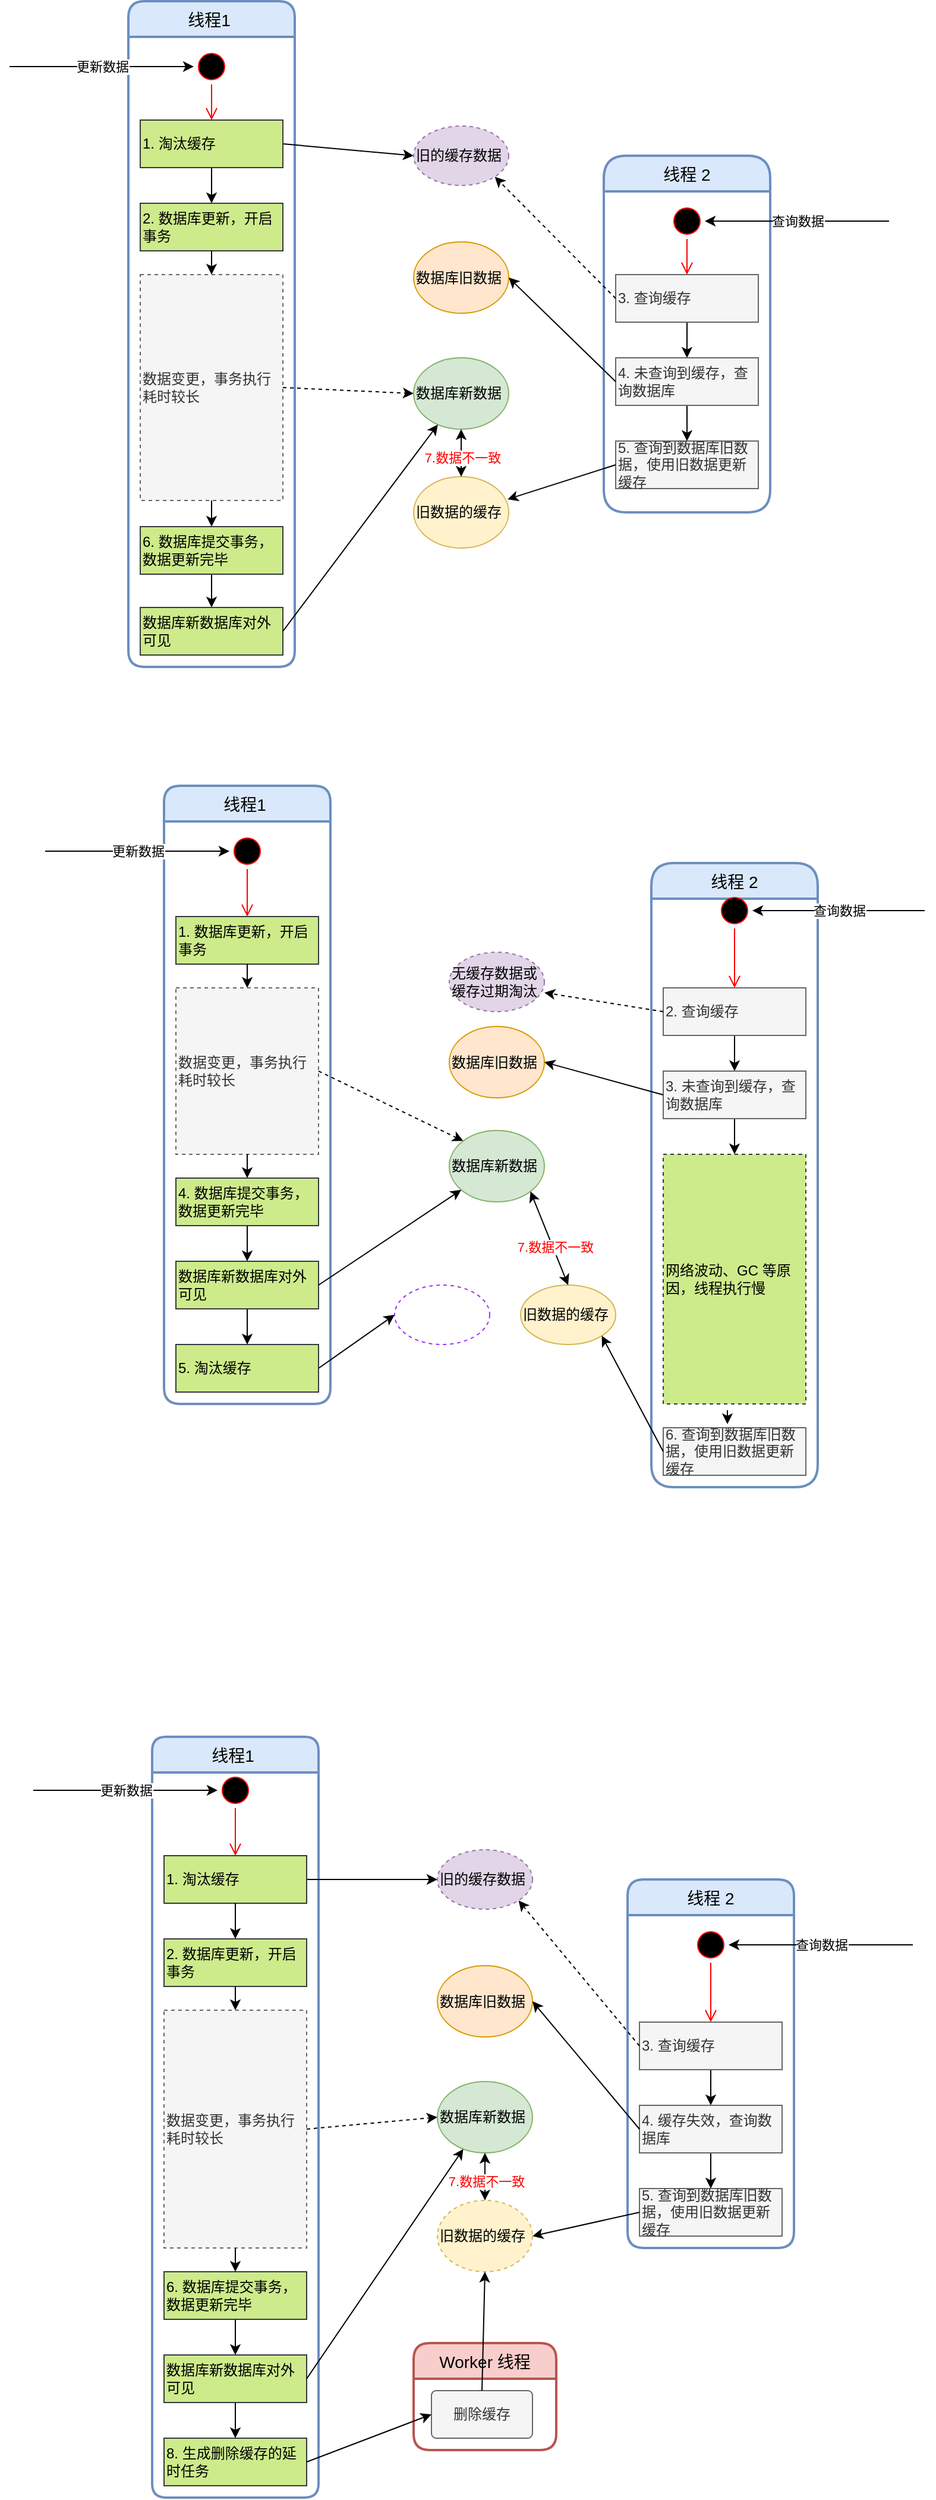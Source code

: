 <mxfile version="15.3.7" type="device"><diagram id="8xos4tDECJgLcVF9xXp1" name="Page-1"><mxGraphModel dx="946" dy="557" grid="1" gridSize="10" guides="1" tooltips="1" connect="1" arrows="1" fold="1" page="1" pageScale="1" pageWidth="827" pageHeight="1169" math="0" shadow="0"><root><mxCell id="0"/><mxCell id="1" parent="0"/><mxCell id="gZY6bLayud0xdsJqxZPq-10" value="线程1 " style="swimlane;childLayout=stackLayout;horizontal=1;startSize=30;horizontalStack=0;rounded=1;fontSize=14;fontStyle=0;strokeWidth=2;resizeParent=0;resizeLast=1;shadow=0;dashed=0;align=center;fillColor=#dae8fc;strokeColor=#6c8ebf;" vertex="1" parent="1"><mxGeometry x="110" y="30" width="140" height="560" as="geometry"/></mxCell><mxCell id="gZY6bLayud0xdsJqxZPq-13" value="线程 2" style="swimlane;childLayout=stackLayout;horizontal=1;startSize=30;horizontalStack=0;rounded=1;fontSize=14;fontStyle=0;strokeWidth=2;resizeParent=0;resizeLast=1;shadow=0;dashed=0;align=center;fillColor=#dae8fc;strokeColor=#6c8ebf;arcSize=21;" vertex="1" parent="1"><mxGeometry x="510" y="160" width="140" height="300" as="geometry"/></mxCell><mxCell id="gZY6bLayud0xdsJqxZPq-16" value="" style="endArrow=classic;html=1;exitX=1;exitY=0.5;exitDx=0;exitDy=0;entryX=0;entryY=0.5;entryDx=0;entryDy=0;" edge="1" parent="1" source="gZY6bLayud0xdsJqxZPq-36" target="gZY6bLayud0xdsJqxZPq-38"><mxGeometry width="50" height="50" relative="1" as="geometry"><mxPoint x="260" y="490" as="sourcePoint"/><mxPoint x="395" y="220" as="targetPoint"/></mxGeometry></mxCell><mxCell id="gZY6bLayud0xdsJqxZPq-36" value="1. 淘汰缓存" style="rounded=0;whiteSpace=wrap;html=1;align=left;fillColor=#cdeb8b;strokeColor=#36393d;" vertex="1" parent="1"><mxGeometry x="120" y="130" width="120" height="40" as="geometry"/></mxCell><mxCell id="gZY6bLayud0xdsJqxZPq-37" value="2. 数据库更新，开启事务" style="rounded=0;whiteSpace=wrap;html=1;align=left;fillColor=#cdeb8b;strokeColor=#36393d;" vertex="1" parent="1"><mxGeometry x="120" y="200" width="120" height="40" as="geometry"/></mxCell><mxCell id="gZY6bLayud0xdsJqxZPq-38" value="旧的缓存数据" style="ellipse;whiteSpace=wrap;html=1;align=left;dashed=1;fillColor=#e1d5e7;strokeColor=#9673a6;" vertex="1" parent="1"><mxGeometry x="350" y="135" width="80" height="50" as="geometry"/></mxCell><mxCell id="gZY6bLayud0xdsJqxZPq-39" value="" style="endArrow=classic;html=1;exitX=0.5;exitY=1;exitDx=0;exitDy=0;entryX=0.5;entryY=0;entryDx=0;entryDy=0;" edge="1" parent="1" source="gZY6bLayud0xdsJqxZPq-36" target="gZY6bLayud0xdsJqxZPq-37"><mxGeometry width="50" height="50" relative="1" as="geometry"><mxPoint x="80" y="390" as="sourcePoint"/><mxPoint x="130" y="340" as="targetPoint"/></mxGeometry></mxCell><mxCell id="gZY6bLayud0xdsJqxZPq-46" value="" style="edgeStyle=orthogonalEdgeStyle;rounded=0;orthogonalLoop=1;jettySize=auto;html=1;" edge="1" parent="1" source="gZY6bLayud0xdsJqxZPq-40" target="gZY6bLayud0xdsJqxZPq-45"><mxGeometry relative="1" as="geometry"/></mxCell><mxCell id="gZY6bLayud0xdsJqxZPq-40" value="6. 数据库提交事务，数据更新完毕" style="rounded=0;whiteSpace=wrap;html=1;align=left;fillColor=#cdeb8b;strokeColor=#36393d;" vertex="1" parent="1"><mxGeometry x="120" y="472" width="120" height="40" as="geometry"/></mxCell><mxCell id="gZY6bLayud0xdsJqxZPq-42" value="数据变更，事务执行耗时较长" style="rounded=0;whiteSpace=wrap;html=1;align=left;dashed=1;fillColor=#f5f5f5;strokeColor=#666666;fontColor=#333333;" vertex="1" parent="1"><mxGeometry x="120" y="260" width="120" height="190" as="geometry"/></mxCell><mxCell id="gZY6bLayud0xdsJqxZPq-43" value="" style="endArrow=classic;html=1;exitX=0.5;exitY=1;exitDx=0;exitDy=0;entryX=0.5;entryY=0;entryDx=0;entryDy=0;" edge="1" parent="1" source="gZY6bLayud0xdsJqxZPq-37" target="gZY6bLayud0xdsJqxZPq-42"><mxGeometry width="50" height="50" relative="1" as="geometry"><mxPoint x="290" y="310" as="sourcePoint"/><mxPoint x="340" y="260" as="targetPoint"/></mxGeometry></mxCell><mxCell id="gZY6bLayud0xdsJqxZPq-44" value="" style="endArrow=classic;html=1;exitX=0.5;exitY=1;exitDx=0;exitDy=0;entryX=0.5;entryY=0;entryDx=0;entryDy=0;" edge="1" parent="1" source="gZY6bLayud0xdsJqxZPq-42" target="gZY6bLayud0xdsJqxZPq-40"><mxGeometry width="50" height="50" relative="1" as="geometry"><mxPoint x="180" y="462" as="sourcePoint"/><mxPoint x="180" y="422" as="targetPoint"/></mxGeometry></mxCell><mxCell id="gZY6bLayud0xdsJqxZPq-45" value="数据库新数据库对外可见" style="rounded=0;whiteSpace=wrap;html=1;align=left;fillColor=#cdeb8b;strokeColor=#36393d;" vertex="1" parent="1"><mxGeometry x="120" y="540" width="120" height="40" as="geometry"/></mxCell><mxCell id="gZY6bLayud0xdsJqxZPq-50" value="" style="edgeStyle=orthogonalEdgeStyle;rounded=0;orthogonalLoop=1;jettySize=auto;html=1;" edge="1" parent="1" source="gZY6bLayud0xdsJqxZPq-47" target="gZY6bLayud0xdsJqxZPq-49"><mxGeometry relative="1" as="geometry"/></mxCell><mxCell id="gZY6bLayud0xdsJqxZPq-47" value="3. 查询缓存" style="rounded=0;whiteSpace=wrap;html=1;align=left;fillColor=#f5f5f5;strokeColor=#666666;fontColor=#333333;" vertex="1" parent="1"><mxGeometry x="520" y="260" width="120" height="40" as="geometry"/></mxCell><mxCell id="gZY6bLayud0xdsJqxZPq-48" value="" style="endArrow=classic;html=1;entryX=1;entryY=1;entryDx=0;entryDy=0;exitX=0;exitY=0.5;exitDx=0;exitDy=0;dashed=1;" edge="1" parent="1" source="gZY6bLayud0xdsJqxZPq-47" target="gZY6bLayud0xdsJqxZPq-38"><mxGeometry width="50" height="50" relative="1" as="geometry"><mxPoint x="390" y="340" as="sourcePoint"/><mxPoint x="440" y="290" as="targetPoint"/></mxGeometry></mxCell><mxCell id="gZY6bLayud0xdsJqxZPq-59" value="" style="edgeStyle=orthogonalEdgeStyle;rounded=0;orthogonalLoop=1;jettySize=auto;html=1;" edge="1" parent="1" source="gZY6bLayud0xdsJqxZPq-49" target="gZY6bLayud0xdsJqxZPq-58"><mxGeometry relative="1" as="geometry"/></mxCell><mxCell id="gZY6bLayud0xdsJqxZPq-49" value="4. 未查询到缓存，查询数据库" style="rounded=0;whiteSpace=wrap;html=1;align=left;fillColor=#f5f5f5;strokeColor=#666666;fontColor=#333333;" vertex="1" parent="1"><mxGeometry x="520" y="330" width="120" height="40" as="geometry"/></mxCell><mxCell id="gZY6bLayud0xdsJqxZPq-52" value="数据库旧数据" style="ellipse;whiteSpace=wrap;html=1;align=left;fillColor=#ffe6cc;strokeColor=#d79b00;" vertex="1" parent="1"><mxGeometry x="350" y="232.5" width="80" height="60" as="geometry"/></mxCell><mxCell id="gZY6bLayud0xdsJqxZPq-53" value="" style="endArrow=classic;html=1;entryX=1;entryY=0.5;entryDx=0;entryDy=0;exitX=0;exitY=0.5;exitDx=0;exitDy=0;" edge="1" parent="1" source="gZY6bLayud0xdsJqxZPq-49" target="gZY6bLayud0xdsJqxZPq-52"><mxGeometry width="50" height="50" relative="1" as="geometry"><mxPoint x="460" y="490" as="sourcePoint"/><mxPoint x="510" y="440" as="targetPoint"/></mxGeometry></mxCell><mxCell id="gZY6bLayud0xdsJqxZPq-55" value="数据库新数据" style="ellipse;whiteSpace=wrap;html=1;align=left;fillColor=#d5e8d4;strokeColor=#82b366;" vertex="1" parent="1"><mxGeometry x="350" y="330" width="80" height="60" as="geometry"/></mxCell><mxCell id="gZY6bLayud0xdsJqxZPq-56" value="" style="endArrow=classic;html=1;exitX=1;exitY=0.5;exitDx=0;exitDy=0;entryX=0;entryY=0.5;entryDx=0;entryDy=0;dashed=1;" edge="1" parent="1" source="gZY6bLayud0xdsJqxZPq-42" target="gZY6bLayud0xdsJqxZPq-55"><mxGeometry width="50" height="50" relative="1" as="geometry"><mxPoint x="310" y="530" as="sourcePoint"/><mxPoint x="360" y="480" as="targetPoint"/></mxGeometry></mxCell><mxCell id="gZY6bLayud0xdsJqxZPq-57" value="" style="endArrow=classic;html=1;exitX=1;exitY=0.5;exitDx=0;exitDy=0;" edge="1" parent="1" source="gZY6bLayud0xdsJqxZPq-45" target="gZY6bLayud0xdsJqxZPq-55"><mxGeometry width="50" height="50" relative="1" as="geometry"><mxPoint x="310" y="580" as="sourcePoint"/><mxPoint x="360" y="530" as="targetPoint"/></mxGeometry></mxCell><mxCell id="gZY6bLayud0xdsJqxZPq-58" value="5. 查询到数据库旧数据，使用旧数据更新缓存" style="rounded=0;whiteSpace=wrap;html=1;align=left;fillColor=#f5f5f5;strokeColor=#666666;fontColor=#333333;" vertex="1" parent="1"><mxGeometry x="520" y="400" width="120" height="40" as="geometry"/></mxCell><mxCell id="gZY6bLayud0xdsJqxZPq-61" value="旧数据的缓存" style="ellipse;whiteSpace=wrap;html=1;align=left;fillColor=#fff2cc;strokeColor=#d6b656;" vertex="1" parent="1"><mxGeometry x="350" y="430" width="80" height="60" as="geometry"/></mxCell><mxCell id="gZY6bLayud0xdsJqxZPq-64" value="" style="endArrow=classic;html=1;entryX=0.988;entryY=0.317;entryDx=0;entryDy=0;exitX=0;exitY=0.5;exitDx=0;exitDy=0;entryPerimeter=0;" edge="1" parent="1" source="gZY6bLayud0xdsJqxZPq-58" target="gZY6bLayud0xdsJqxZPq-61"><mxGeometry width="50" height="50" relative="1" as="geometry"><mxPoint x="420" y="600" as="sourcePoint"/><mxPoint x="470" y="550" as="targetPoint"/></mxGeometry></mxCell><mxCell id="gZY6bLayud0xdsJqxZPq-65" value="" style="ellipse;html=1;shape=startState;fillColor=#000000;strokeColor=#ff0000;align=left;" vertex="1" parent="1"><mxGeometry x="565" y="200" width="30" height="30" as="geometry"/></mxCell><mxCell id="gZY6bLayud0xdsJqxZPq-66" value="" style="edgeStyle=orthogonalEdgeStyle;html=1;verticalAlign=bottom;endArrow=open;endSize=8;strokeColor=#ff0000;entryX=0.5;entryY=0;entryDx=0;entryDy=0;" edge="1" source="gZY6bLayud0xdsJqxZPq-65" parent="1" target="gZY6bLayud0xdsJqxZPq-47"><mxGeometry relative="1" as="geometry"><mxPoint x="585" y="210" as="targetPoint"/></mxGeometry></mxCell><mxCell id="gZY6bLayud0xdsJqxZPq-68" value="" style="ellipse;html=1;shape=startState;fillColor=#000000;strokeColor=#ff0000;align=left;" vertex="1" parent="1"><mxGeometry x="165" y="70" width="30" height="30" as="geometry"/></mxCell><mxCell id="gZY6bLayud0xdsJqxZPq-69" value="" style="edgeStyle=orthogonalEdgeStyle;html=1;verticalAlign=bottom;endArrow=open;endSize=8;strokeColor=#ff0000;entryX=0.5;entryY=0;entryDx=0;entryDy=0;" edge="1" source="gZY6bLayud0xdsJqxZPq-68" parent="1" target="gZY6bLayud0xdsJqxZPq-36"><mxGeometry relative="1" as="geometry"><mxPoint x="180" y="140" as="targetPoint"/></mxGeometry></mxCell><mxCell id="gZY6bLayud0xdsJqxZPq-70" value="更新数据" style="endArrow=classic;html=1;entryX=0;entryY=0.5;entryDx=0;entryDy=0;" edge="1" parent="1" target="gZY6bLayud0xdsJqxZPq-68"><mxGeometry width="50" height="50" relative="1" as="geometry"><mxPoint x="10" y="85" as="sourcePoint"/><mxPoint x="70" y="60" as="targetPoint"/></mxGeometry></mxCell><mxCell id="gZY6bLayud0xdsJqxZPq-71" value="查询数据" style="endArrow=classic;html=1;entryX=1;entryY=0.5;entryDx=0;entryDy=0;" edge="1" parent="1" target="gZY6bLayud0xdsJqxZPq-65"><mxGeometry width="50" height="50" relative="1" as="geometry"><mxPoint x="750" y="215" as="sourcePoint"/><mxPoint x="670" y="130" as="targetPoint"/></mxGeometry></mxCell><mxCell id="gZY6bLayud0xdsJqxZPq-72" value="" style="endArrow=classic;startArrow=classic;html=1;entryX=0.5;entryY=0;entryDx=0;entryDy=0;exitX=0.5;exitY=1;exitDx=0;exitDy=0;" edge="1" parent="1" source="gZY6bLayud0xdsJqxZPq-55" target="gZY6bLayud0xdsJqxZPq-61"><mxGeometry width="50" height="50" relative="1" as="geometry"><mxPoint x="390" y="420" as="sourcePoint"/><mxPoint x="450" y="500" as="targetPoint"/></mxGeometry></mxCell><mxCell id="gZY6bLayud0xdsJqxZPq-73" value="7.数据不一致" style="edgeLabel;html=1;align=center;verticalAlign=middle;resizable=0;points=[];fontColor=#FF0000;" vertex="1" connectable="0" parent="gZY6bLayud0xdsJqxZPq-72"><mxGeometry x="0.2" y="1" relative="1" as="geometry"><mxPoint as="offset"/></mxGeometry></mxCell><mxCell id="gZY6bLayud0xdsJqxZPq-108" value="线程1 " style="swimlane;childLayout=stackLayout;horizontal=1;startSize=30;horizontalStack=0;rounded=1;fontSize=14;fontStyle=0;strokeWidth=2;resizeParent=0;resizeLast=1;shadow=0;dashed=0;align=center;fillColor=#dae8fc;strokeColor=#6c8ebf;arcSize=13;" vertex="1" parent="1"><mxGeometry x="130" y="1490" width="140" height="640" as="geometry"/></mxCell><mxCell id="gZY6bLayud0xdsJqxZPq-109" value="线程 2" style="swimlane;childLayout=stackLayout;horizontal=1;startSize=30;horizontalStack=0;rounded=1;fontSize=14;fontStyle=0;strokeWidth=2;resizeParent=0;resizeLast=1;shadow=0;dashed=0;align=center;fillColor=#dae8fc;strokeColor=#6c8ebf;" vertex="1" parent="1"><mxGeometry x="530" y="1610" width="140" height="310" as="geometry"/></mxCell><mxCell id="gZY6bLayud0xdsJqxZPq-110" value="" style="endArrow=classic;html=1;exitX=1;exitY=0.5;exitDx=0;exitDy=0;entryX=0;entryY=0.5;entryDx=0;entryDy=0;" edge="1" parent="1" source="gZY6bLayud0xdsJqxZPq-111" target="gZY6bLayud0xdsJqxZPq-113"><mxGeometry width="50" height="50" relative="1" as="geometry"><mxPoint x="280" y="1940" as="sourcePoint"/><mxPoint x="415" y="1670" as="targetPoint"/></mxGeometry></mxCell><mxCell id="gZY6bLayud0xdsJqxZPq-111" value="1. 淘汰缓存" style="rounded=0;whiteSpace=wrap;html=1;align=left;fillColor=#cdeb8b;strokeColor=#36393d;" vertex="1" parent="1"><mxGeometry x="140" y="1590" width="120" height="40" as="geometry"/></mxCell><mxCell id="gZY6bLayud0xdsJqxZPq-112" value="2. 数据库更新，开启事务" style="rounded=0;whiteSpace=wrap;html=1;align=left;fillColor=#cdeb8b;strokeColor=#36393d;" vertex="1" parent="1"><mxGeometry x="140" y="1660" width="120" height="40" as="geometry"/></mxCell><mxCell id="gZY6bLayud0xdsJqxZPq-113" value="旧的缓存数据" style="ellipse;whiteSpace=wrap;html=1;align=left;dashed=1;fillColor=#e1d5e7;strokeColor=#9673a6;" vertex="1" parent="1"><mxGeometry x="370" y="1585" width="80" height="50" as="geometry"/></mxCell><mxCell id="gZY6bLayud0xdsJqxZPq-114" value="" style="endArrow=classic;html=1;exitX=0.5;exitY=1;exitDx=0;exitDy=0;entryX=0.5;entryY=0;entryDx=0;entryDy=0;" edge="1" parent="1" source="gZY6bLayud0xdsJqxZPq-111" target="gZY6bLayud0xdsJqxZPq-112"><mxGeometry width="50" height="50" relative="1" as="geometry"><mxPoint x="100" y="1840" as="sourcePoint"/><mxPoint x="150" y="1790" as="targetPoint"/></mxGeometry></mxCell><mxCell id="gZY6bLayud0xdsJqxZPq-115" value="" style="edgeStyle=orthogonalEdgeStyle;rounded=0;orthogonalLoop=1;jettySize=auto;html=1;" edge="1" parent="1" source="gZY6bLayud0xdsJqxZPq-116" target="gZY6bLayud0xdsJqxZPq-120"><mxGeometry relative="1" as="geometry"/></mxCell><mxCell id="gZY6bLayud0xdsJqxZPq-116" value="6. 数据库提交事务，数据更新完毕" style="rounded=0;whiteSpace=wrap;html=1;align=left;fillColor=#cdeb8b;strokeColor=#36393d;" vertex="1" parent="1"><mxGeometry x="140" y="1940" width="120" height="40" as="geometry"/></mxCell><mxCell id="gZY6bLayud0xdsJqxZPq-117" value="&lt;span style=&quot;color: rgb(51 , 51 , 51)&quot;&gt;数据变更，事务执行耗时较长&lt;/span&gt;" style="rounded=0;whiteSpace=wrap;html=1;align=left;dashed=1;fillColor=#f5f5f5;strokeColor=#666666;fontColor=#333333;" vertex="1" parent="1"><mxGeometry x="140" y="1720" width="120" height="200" as="geometry"/></mxCell><mxCell id="gZY6bLayud0xdsJqxZPq-118" value="" style="endArrow=classic;html=1;exitX=0.5;exitY=1;exitDx=0;exitDy=0;entryX=0.5;entryY=0;entryDx=0;entryDy=0;" edge="1" parent="1" source="gZY6bLayud0xdsJqxZPq-112" target="gZY6bLayud0xdsJqxZPq-117"><mxGeometry width="50" height="50" relative="1" as="geometry"><mxPoint x="310" y="1760" as="sourcePoint"/><mxPoint x="360" y="1710" as="targetPoint"/></mxGeometry></mxCell><mxCell id="gZY6bLayud0xdsJqxZPq-119" value="" style="endArrow=classic;html=1;exitX=0.5;exitY=1;exitDx=0;exitDy=0;entryX=0.5;entryY=0;entryDx=0;entryDy=0;" edge="1" parent="1" source="gZY6bLayud0xdsJqxZPq-117" target="gZY6bLayud0xdsJqxZPq-116"><mxGeometry width="50" height="50" relative="1" as="geometry"><mxPoint x="200" y="1910" as="sourcePoint"/><mxPoint x="200" y="1880" as="targetPoint"/></mxGeometry></mxCell><mxCell id="gZY6bLayud0xdsJqxZPq-143" value="" style="edgeStyle=orthogonalEdgeStyle;rounded=0;orthogonalLoop=1;jettySize=auto;html=1;fontColor=#FF0000;" edge="1" parent="1" source="gZY6bLayud0xdsJqxZPq-120" target="gZY6bLayud0xdsJqxZPq-142"><mxGeometry relative="1" as="geometry"/></mxCell><mxCell id="gZY6bLayud0xdsJqxZPq-120" value="数据库新数据库对外可见" style="rounded=0;whiteSpace=wrap;html=1;align=left;fillColor=#cdeb8b;strokeColor=#36393d;" vertex="1" parent="1"><mxGeometry x="140" y="2010" width="120" height="40" as="geometry"/></mxCell><mxCell id="gZY6bLayud0xdsJqxZPq-121" value="" style="edgeStyle=orthogonalEdgeStyle;rounded=0;orthogonalLoop=1;jettySize=auto;html=1;" edge="1" parent="1" source="gZY6bLayud0xdsJqxZPq-122" target="gZY6bLayud0xdsJqxZPq-125"><mxGeometry relative="1" as="geometry"/></mxCell><mxCell id="gZY6bLayud0xdsJqxZPq-122" value="3. 查询缓存" style="rounded=0;whiteSpace=wrap;html=1;align=left;fillColor=#f5f5f5;strokeColor=#666666;fontColor=#333333;" vertex="1" parent="1"><mxGeometry x="540" y="1730" width="120" height="40" as="geometry"/></mxCell><mxCell id="gZY6bLayud0xdsJqxZPq-123" value="" style="endArrow=classic;html=1;entryX=1;entryY=1;entryDx=0;entryDy=0;exitX=0;exitY=0.5;exitDx=0;exitDy=0;dashed=1;" edge="1" parent="1" source="gZY6bLayud0xdsJqxZPq-122" target="gZY6bLayud0xdsJqxZPq-113"><mxGeometry width="50" height="50" relative="1" as="geometry"><mxPoint x="410" y="1790" as="sourcePoint"/><mxPoint x="460" y="1740" as="targetPoint"/></mxGeometry></mxCell><mxCell id="gZY6bLayud0xdsJqxZPq-124" value="" style="edgeStyle=orthogonalEdgeStyle;rounded=0;orthogonalLoop=1;jettySize=auto;html=1;" edge="1" parent="1" source="gZY6bLayud0xdsJqxZPq-125" target="gZY6bLayud0xdsJqxZPq-131"><mxGeometry relative="1" as="geometry"/></mxCell><mxCell id="gZY6bLayud0xdsJqxZPq-125" value="4. 缓存失效，查询数据库" style="rounded=0;whiteSpace=wrap;html=1;align=left;fillColor=#f5f5f5;strokeColor=#666666;fontColor=#333333;" vertex="1" parent="1"><mxGeometry x="540" y="1800" width="120" height="40" as="geometry"/></mxCell><mxCell id="gZY6bLayud0xdsJqxZPq-126" value="数据库旧数据" style="ellipse;whiteSpace=wrap;html=1;align=left;fillColor=#ffe6cc;strokeColor=#d79b00;" vertex="1" parent="1"><mxGeometry x="370" y="1682.5" width="80" height="60" as="geometry"/></mxCell><mxCell id="gZY6bLayud0xdsJqxZPq-127" value="" style="endArrow=classic;html=1;entryX=1;entryY=0.5;entryDx=0;entryDy=0;exitX=0;exitY=0.5;exitDx=0;exitDy=0;" edge="1" parent="1" source="gZY6bLayud0xdsJqxZPq-125" target="gZY6bLayud0xdsJqxZPq-126"><mxGeometry width="50" height="50" relative="1" as="geometry"><mxPoint x="480" y="1940" as="sourcePoint"/><mxPoint x="530" y="1890" as="targetPoint"/></mxGeometry></mxCell><mxCell id="gZY6bLayud0xdsJqxZPq-128" value="数据库新数据" style="ellipse;whiteSpace=wrap;html=1;align=left;fillColor=#d5e8d4;strokeColor=#82b366;" vertex="1" parent="1"><mxGeometry x="370" y="1780" width="80" height="60" as="geometry"/></mxCell><mxCell id="gZY6bLayud0xdsJqxZPq-129" value="" style="endArrow=classic;html=1;exitX=1;exitY=0.5;exitDx=0;exitDy=0;entryX=0;entryY=0.5;entryDx=0;entryDy=0;dashed=1;" edge="1" parent="1" source="gZY6bLayud0xdsJqxZPq-117" target="gZY6bLayud0xdsJqxZPq-128"><mxGeometry width="50" height="50" relative="1" as="geometry"><mxPoint x="330" y="1980" as="sourcePoint"/><mxPoint x="380" y="1930" as="targetPoint"/></mxGeometry></mxCell><mxCell id="gZY6bLayud0xdsJqxZPq-130" value="" style="endArrow=classic;html=1;exitX=1;exitY=0.5;exitDx=0;exitDy=0;" edge="1" parent="1" source="gZY6bLayud0xdsJqxZPq-120" target="gZY6bLayud0xdsJqxZPq-128"><mxGeometry width="50" height="50" relative="1" as="geometry"><mxPoint x="330" y="2030" as="sourcePoint"/><mxPoint x="380" y="1980" as="targetPoint"/></mxGeometry></mxCell><mxCell id="gZY6bLayud0xdsJqxZPq-131" value="5. 查询到数据库旧数据，使用旧数据更新缓存" style="rounded=0;whiteSpace=wrap;html=1;align=left;fillColor=#f5f5f5;strokeColor=#666666;fontColor=#333333;" vertex="1" parent="1"><mxGeometry x="540" y="1870" width="120" height="40" as="geometry"/></mxCell><mxCell id="gZY6bLayud0xdsJqxZPq-132" value="旧数据的缓存" style="ellipse;whiteSpace=wrap;html=1;align=left;fillColor=#fff2cc;strokeColor=#d6b656;dashed=1;" vertex="1" parent="1"><mxGeometry x="370" y="1880" width="80" height="60" as="geometry"/></mxCell><mxCell id="gZY6bLayud0xdsJqxZPq-133" value="" style="endArrow=classic;html=1;entryX=1;entryY=0.5;entryDx=0;entryDy=0;exitX=0;exitY=0.5;exitDx=0;exitDy=0;" edge="1" parent="1" source="gZY6bLayud0xdsJqxZPq-131" target="gZY6bLayud0xdsJqxZPq-132"><mxGeometry width="50" height="50" relative="1" as="geometry"><mxPoint x="440" y="2050" as="sourcePoint"/><mxPoint x="490" y="2000" as="targetPoint"/></mxGeometry></mxCell><mxCell id="gZY6bLayud0xdsJqxZPq-134" value="" style="ellipse;html=1;shape=startState;fillColor=#000000;strokeColor=#ff0000;align=left;" vertex="1" parent="1"><mxGeometry x="585" y="1650" width="30" height="30" as="geometry"/></mxCell><mxCell id="gZY6bLayud0xdsJqxZPq-135" value="" style="edgeStyle=orthogonalEdgeStyle;html=1;verticalAlign=bottom;endArrow=open;endSize=8;strokeColor=#ff0000;entryX=0.5;entryY=0;entryDx=0;entryDy=0;" edge="1" parent="1" source="gZY6bLayud0xdsJqxZPq-134" target="gZY6bLayud0xdsJqxZPq-122"><mxGeometry relative="1" as="geometry"><mxPoint x="605" y="1660" as="targetPoint"/></mxGeometry></mxCell><mxCell id="gZY6bLayud0xdsJqxZPq-136" value="" style="ellipse;html=1;shape=startState;fillColor=#000000;strokeColor=#ff0000;align=left;" vertex="1" parent="1"><mxGeometry x="185" y="1520" width="30" height="30" as="geometry"/></mxCell><mxCell id="gZY6bLayud0xdsJqxZPq-137" value="" style="edgeStyle=orthogonalEdgeStyle;html=1;verticalAlign=bottom;endArrow=open;endSize=8;strokeColor=#ff0000;entryX=0.5;entryY=0;entryDx=0;entryDy=0;" edge="1" parent="1" source="gZY6bLayud0xdsJqxZPq-136" target="gZY6bLayud0xdsJqxZPq-111"><mxGeometry relative="1" as="geometry"><mxPoint x="200" y="1590" as="targetPoint"/></mxGeometry></mxCell><mxCell id="gZY6bLayud0xdsJqxZPq-138" value="更新数据" style="endArrow=classic;html=1;entryX=0;entryY=0.5;entryDx=0;entryDy=0;" edge="1" parent="1" target="gZY6bLayud0xdsJqxZPq-136"><mxGeometry width="50" height="50" relative="1" as="geometry"><mxPoint x="30" y="1535" as="sourcePoint"/><mxPoint x="90" y="1510" as="targetPoint"/></mxGeometry></mxCell><mxCell id="gZY6bLayud0xdsJqxZPq-139" value="查询数据" style="endArrow=classic;html=1;entryX=1;entryY=0.5;entryDx=0;entryDy=0;" edge="1" parent="1" target="gZY6bLayud0xdsJqxZPq-134"><mxGeometry width="50" height="50" relative="1" as="geometry"><mxPoint x="770" y="1665" as="sourcePoint"/><mxPoint x="690" y="1580" as="targetPoint"/></mxGeometry></mxCell><mxCell id="gZY6bLayud0xdsJqxZPq-140" value="" style="endArrow=classic;startArrow=classic;html=1;exitX=0.5;exitY=1;exitDx=0;exitDy=0;entryX=0.5;entryY=0;entryDx=0;entryDy=0;" edge="1" parent="1" target="gZY6bLayud0xdsJqxZPq-132" source="gZY6bLayud0xdsJqxZPq-128"><mxGeometry width="50" height="50" relative="1" as="geometry"><mxPoint x="410" y="1870" as="sourcePoint"/><mxPoint x="410" y="1910" as="targetPoint"/></mxGeometry></mxCell><mxCell id="gZY6bLayud0xdsJqxZPq-141" value="7.数据不一致" style="edgeLabel;html=1;align=center;verticalAlign=middle;resizable=0;points=[];fontColor=#FF0000;" vertex="1" connectable="0" parent="gZY6bLayud0xdsJqxZPq-140"><mxGeometry x="0.2" y="1" relative="1" as="geometry"><mxPoint as="offset"/></mxGeometry></mxCell><mxCell id="gZY6bLayud0xdsJqxZPq-142" value="8. 生成删除缓存的延时任务" style="rounded=0;whiteSpace=wrap;html=1;align=left;fillColor=#cdeb8b;strokeColor=#36393d;" vertex="1" parent="1"><mxGeometry x="140" y="2080" width="120" height="40" as="geometry"/></mxCell><mxCell id="gZY6bLayud0xdsJqxZPq-144" value="删除缓存" style="rounded=1;arcSize=10;whiteSpace=wrap;html=1;align=center;fillColor=#f5f5f5;strokeColor=#666666;fontColor=#333333;" vertex="1" parent="1"><mxGeometry x="365" y="2040" width="85" height="40" as="geometry"/></mxCell><mxCell id="gZY6bLayud0xdsJqxZPq-145" value="Worker 线程" style="swimlane;childLayout=stackLayout;horizontal=1;startSize=30;horizontalStack=0;rounded=1;fontSize=14;fontStyle=0;strokeWidth=2;resizeParent=0;resizeLast=1;shadow=0;dashed=0;align=center;fillColor=#f8cecc;strokeColor=#b85450;" vertex="1" parent="1"><mxGeometry x="350" y="2000" width="120" height="90" as="geometry"/></mxCell><mxCell id="gZY6bLayud0xdsJqxZPq-147" value="" style="endArrow=classic;html=1;fontColor=#000000;exitX=1;exitY=0.5;exitDx=0;exitDy=0;entryX=0;entryY=0.5;entryDx=0;entryDy=0;" edge="1" parent="1" source="gZY6bLayud0xdsJqxZPq-142" target="gZY6bLayud0xdsJqxZPq-144"><mxGeometry width="50" height="50" relative="1" as="geometry"><mxPoint x="180" y="2140" as="sourcePoint"/><mxPoint x="230" y="2090" as="targetPoint"/></mxGeometry></mxCell><mxCell id="gZY6bLayud0xdsJqxZPq-148" value="" style="endArrow=classic;html=1;fontColor=#000000;exitX=0.5;exitY=0;exitDx=0;exitDy=0;entryX=0.5;entryY=1;entryDx=0;entryDy=0;" edge="1" parent="1" source="gZY6bLayud0xdsJqxZPq-144" target="gZY6bLayud0xdsJqxZPq-132"><mxGeometry width="50" height="50" relative="1" as="geometry"><mxPoint x="500" y="2050" as="sourcePoint"/><mxPoint x="550" y="2000" as="targetPoint"/></mxGeometry></mxCell><mxCell id="gZY6bLayud0xdsJqxZPq-149" value="线程1 " style="swimlane;childLayout=stackLayout;horizontal=1;startSize=30;horizontalStack=0;rounded=1;fontSize=14;fontStyle=0;strokeWidth=2;resizeParent=0;resizeLast=1;shadow=0;dashed=0;align=center;fillColor=#dae8fc;strokeColor=#6c8ebf;" vertex="1" parent="1"><mxGeometry x="140" y="690" width="140" height="520" as="geometry"/></mxCell><mxCell id="gZY6bLayud0xdsJqxZPq-150" value="线程 2" style="swimlane;childLayout=stackLayout;horizontal=1;startSize=30;horizontalStack=0;rounded=1;fontSize=14;fontStyle=0;strokeWidth=2;resizeParent=0;resizeLast=1;shadow=0;dashed=0;align=center;fillColor=#dae8fc;strokeColor=#6c8ebf;arcSize=21;" vertex="1" parent="1"><mxGeometry x="550" y="755" width="140" height="525" as="geometry"/></mxCell><mxCell id="gZY6bLayud0xdsJqxZPq-151" value="" style="endArrow=classic;html=1;exitX=1;exitY=0.5;exitDx=0;exitDy=0;entryX=0;entryY=0.5;entryDx=0;entryDy=0;" edge="1" parent="1" source="gZY6bLayud0xdsJqxZPq-184" target="gZY6bLayud0xdsJqxZPq-154"><mxGeometry width="50" height="50" relative="1" as="geometry"><mxPoint x="300" y="1255" as="sourcePoint"/><mxPoint x="455" y="1315" as="targetPoint"/></mxGeometry></mxCell><mxCell id="gZY6bLayud0xdsJqxZPq-153" value="1. 数据库更新，开启事务" style="rounded=0;whiteSpace=wrap;html=1;align=left;fillColor=#cdeb8b;strokeColor=#36393d;" vertex="1" parent="1"><mxGeometry x="150" y="800" width="120" height="40" as="geometry"/></mxCell><mxCell id="gZY6bLayud0xdsJqxZPq-154" value="" style="ellipse;whiteSpace=wrap;html=1;align=left;dashed=1;fillColor=none;strokeColor=#9933FF;" vertex="1" parent="1"><mxGeometry x="334" y="1110" width="80" height="50" as="geometry"/></mxCell><mxCell id="gZY6bLayud0xdsJqxZPq-156" value="" style="edgeStyle=orthogonalEdgeStyle;rounded=0;orthogonalLoop=1;jettySize=auto;html=1;" edge="1" parent="1" source="gZY6bLayud0xdsJqxZPq-157" target="gZY6bLayud0xdsJqxZPq-161"><mxGeometry relative="1" as="geometry"/></mxCell><mxCell id="gZY6bLayud0xdsJqxZPq-157" value="4. 数据库提交事务，数据更新完毕" style="rounded=0;whiteSpace=wrap;html=1;align=left;fillColor=#cdeb8b;strokeColor=#36393d;" vertex="1" parent="1"><mxGeometry x="150" y="1020" width="120" height="40" as="geometry"/></mxCell><mxCell id="gZY6bLayud0xdsJqxZPq-158" value="数据变更，事务执行耗时较长" style="rounded=0;whiteSpace=wrap;html=1;align=left;dashed=1;fillColor=#f5f5f5;strokeColor=#666666;fontColor=#333333;" vertex="1" parent="1"><mxGeometry x="150" y="860" width="120" height="140" as="geometry"/></mxCell><mxCell id="gZY6bLayud0xdsJqxZPq-159" value="" style="endArrow=classic;html=1;exitX=0.5;exitY=1;exitDx=0;exitDy=0;entryX=0.5;entryY=0;entryDx=0;entryDy=0;" edge="1" parent="1" source="gZY6bLayud0xdsJqxZPq-153" target="gZY6bLayud0xdsJqxZPq-158"><mxGeometry width="50" height="50" relative="1" as="geometry"><mxPoint x="320" y="970" as="sourcePoint"/><mxPoint x="370" y="920" as="targetPoint"/></mxGeometry></mxCell><mxCell id="gZY6bLayud0xdsJqxZPq-160" value="" style="endArrow=classic;html=1;exitX=0.5;exitY=1;exitDx=0;exitDy=0;entryX=0.5;entryY=0;entryDx=0;entryDy=0;" edge="1" parent="1" source="gZY6bLayud0xdsJqxZPq-158" target="gZY6bLayud0xdsJqxZPq-157"><mxGeometry width="50" height="50" relative="1" as="geometry"><mxPoint x="350" y="1080" as="sourcePoint"/><mxPoint x="210" y="1060" as="targetPoint"/></mxGeometry></mxCell><mxCell id="gZY6bLayud0xdsJqxZPq-185" value="" style="edgeStyle=orthogonalEdgeStyle;rounded=0;orthogonalLoop=1;jettySize=auto;html=1;fontColor=#000000;" edge="1" parent="1" source="gZY6bLayud0xdsJqxZPq-161" target="gZY6bLayud0xdsJqxZPq-184"><mxGeometry relative="1" as="geometry"/></mxCell><mxCell id="gZY6bLayud0xdsJqxZPq-161" value="数据库新数据库对外可见" style="rounded=0;whiteSpace=wrap;html=1;align=left;fillColor=#cdeb8b;strokeColor=#36393d;" vertex="1" parent="1"><mxGeometry x="150" y="1090" width="120" height="40" as="geometry"/></mxCell><mxCell id="gZY6bLayud0xdsJqxZPq-162" value="" style="edgeStyle=orthogonalEdgeStyle;rounded=0;orthogonalLoop=1;jettySize=auto;html=1;" edge="1" parent="1" source="gZY6bLayud0xdsJqxZPq-163" target="gZY6bLayud0xdsJqxZPq-166"><mxGeometry relative="1" as="geometry"/></mxCell><mxCell id="gZY6bLayud0xdsJqxZPq-163" value="2. 查询缓存" style="rounded=0;whiteSpace=wrap;html=1;align=left;fillColor=#f5f5f5;strokeColor=#666666;fontColor=#333333;" vertex="1" parent="1"><mxGeometry x="560" y="860" width="120" height="40" as="geometry"/></mxCell><mxCell id="gZY6bLayud0xdsJqxZPq-164" value="" style="endArrow=classic;html=1;exitX=0;exitY=0.5;exitDx=0;exitDy=0;dashed=1;entryX=1;entryY=0.68;entryDx=0;entryDy=0;entryPerimeter=0;" edge="1" parent="1" source="gZY6bLayud0xdsJqxZPq-163" target="gZY6bLayud0xdsJqxZPq-183"><mxGeometry width="50" height="50" relative="1" as="geometry"><mxPoint x="420" y="1000" as="sourcePoint"/><mxPoint x="510" y="830" as="targetPoint"/></mxGeometry></mxCell><mxCell id="gZY6bLayud0xdsJqxZPq-165" value="" style="edgeStyle=orthogonalEdgeStyle;rounded=0;orthogonalLoop=1;jettySize=auto;html=1;entryX=0.5;entryY=0;entryDx=0;entryDy=0;" edge="1" parent="1" source="gZY6bLayud0xdsJqxZPq-166" target="gZY6bLayud0xdsJqxZPq-186"><mxGeometry relative="1" as="geometry"><mxPoint x="620" y="1040" as="targetPoint"/></mxGeometry></mxCell><mxCell id="gZY6bLayud0xdsJqxZPq-166" value="3. 未查询到缓存，查询数据库" style="rounded=0;whiteSpace=wrap;html=1;align=left;fillColor=#f5f5f5;strokeColor=#666666;fontColor=#333333;" vertex="1" parent="1"><mxGeometry x="560" y="930" width="120" height="40" as="geometry"/></mxCell><mxCell id="gZY6bLayud0xdsJqxZPq-167" value="数据库旧数据" style="ellipse;whiteSpace=wrap;html=1;align=left;fillColor=#ffe6cc;strokeColor=#d79b00;" vertex="1" parent="1"><mxGeometry x="380" y="892.5" width="80" height="60" as="geometry"/></mxCell><mxCell id="gZY6bLayud0xdsJqxZPq-168" value="" style="endArrow=classic;html=1;entryX=1;entryY=0.5;entryDx=0;entryDy=0;exitX=0;exitY=0.5;exitDx=0;exitDy=0;" edge="1" parent="1" source="gZY6bLayud0xdsJqxZPq-166" target="gZY6bLayud0xdsJqxZPq-167"><mxGeometry width="50" height="50" relative="1" as="geometry"><mxPoint x="490" y="1150" as="sourcePoint"/><mxPoint x="540" y="1100" as="targetPoint"/></mxGeometry></mxCell><mxCell id="gZY6bLayud0xdsJqxZPq-169" value="数据库新数据" style="ellipse;whiteSpace=wrap;html=1;align=left;fillColor=#d5e8d4;strokeColor=#82b366;" vertex="1" parent="1"><mxGeometry x="380" y="980" width="80" height="60" as="geometry"/></mxCell><mxCell id="gZY6bLayud0xdsJqxZPq-170" value="" style="endArrow=classic;html=1;exitX=1;exitY=0.5;exitDx=0;exitDy=0;entryX=0;entryY=0;entryDx=0;entryDy=0;dashed=1;" edge="1" parent="1" source="gZY6bLayud0xdsJqxZPq-158" target="gZY6bLayud0xdsJqxZPq-169"><mxGeometry width="50" height="50" relative="1" as="geometry"><mxPoint x="340" y="1190" as="sourcePoint"/><mxPoint x="390" y="1140" as="targetPoint"/></mxGeometry></mxCell><mxCell id="gZY6bLayud0xdsJqxZPq-171" value="" style="endArrow=classic;html=1;exitX=1;exitY=0.5;exitDx=0;exitDy=0;" edge="1" parent="1" source="gZY6bLayud0xdsJqxZPq-161" target="gZY6bLayud0xdsJqxZPq-169"><mxGeometry width="50" height="50" relative="1" as="geometry"><mxPoint x="340" y="1240" as="sourcePoint"/><mxPoint x="390" y="1190" as="targetPoint"/></mxGeometry></mxCell><mxCell id="gZY6bLayud0xdsJqxZPq-172" value="6. 查询到数据库旧数据，使用旧数据更新缓存" style="rounded=0;whiteSpace=wrap;html=1;align=left;fillColor=#f5f5f5;strokeColor=#666666;fontColor=#333333;" vertex="1" parent="1"><mxGeometry x="560" y="1230" width="120" height="40" as="geometry"/></mxCell><mxCell id="gZY6bLayud0xdsJqxZPq-173" value="旧数据的缓存" style="ellipse;whiteSpace=wrap;html=1;align=left;fillColor=#fff2cc;strokeColor=#d6b656;" vertex="1" parent="1"><mxGeometry x="440" y="1110" width="80" height="50" as="geometry"/></mxCell><mxCell id="gZY6bLayud0xdsJqxZPq-174" value="" style="endArrow=classic;html=1;entryX=1;entryY=1;entryDx=0;entryDy=0;exitX=0;exitY=0.5;exitDx=0;exitDy=0;" edge="1" parent="1" source="gZY6bLayud0xdsJqxZPq-172" target="gZY6bLayud0xdsJqxZPq-173"><mxGeometry width="50" height="50" relative="1" as="geometry"><mxPoint x="450" y="1260" as="sourcePoint"/><mxPoint x="500" y="1210" as="targetPoint"/></mxGeometry></mxCell><mxCell id="gZY6bLayud0xdsJqxZPq-175" value="" style="ellipse;html=1;shape=startState;fillColor=#000000;strokeColor=#ff0000;align=left;" vertex="1" parent="1"><mxGeometry x="605" y="780" width="30" height="30" as="geometry"/></mxCell><mxCell id="gZY6bLayud0xdsJqxZPq-176" value="" style="edgeStyle=orthogonalEdgeStyle;html=1;verticalAlign=bottom;endArrow=open;endSize=8;strokeColor=#ff0000;entryX=0.5;entryY=0;entryDx=0;entryDy=0;" edge="1" parent="1" source="gZY6bLayud0xdsJqxZPq-175" target="gZY6bLayud0xdsJqxZPq-163"><mxGeometry relative="1" as="geometry"><mxPoint x="625" y="870" as="targetPoint"/></mxGeometry></mxCell><mxCell id="gZY6bLayud0xdsJqxZPq-177" value="" style="ellipse;html=1;shape=startState;fillColor=#000000;strokeColor=#ff0000;align=left;" vertex="1" parent="1"><mxGeometry x="195" y="730" width="30" height="30" as="geometry"/></mxCell><mxCell id="gZY6bLayud0xdsJqxZPq-178" value="" style="edgeStyle=orthogonalEdgeStyle;html=1;verticalAlign=bottom;endArrow=open;endSize=8;strokeColor=#ff0000;entryX=0.5;entryY=0;entryDx=0;entryDy=0;" edge="1" parent="1" source="gZY6bLayud0xdsJqxZPq-177" target="gZY6bLayud0xdsJqxZPq-153"><mxGeometry relative="1" as="geometry"><mxPoint x="220" y="790" as="targetPoint"/></mxGeometry></mxCell><mxCell id="gZY6bLayud0xdsJqxZPq-179" value="更新数据" style="endArrow=classic;html=1;entryX=0;entryY=0.5;entryDx=0;entryDy=0;" edge="1" parent="1" target="gZY6bLayud0xdsJqxZPq-177"><mxGeometry width="50" height="50" relative="1" as="geometry"><mxPoint x="40" y="745" as="sourcePoint"/><mxPoint x="100" y="720" as="targetPoint"/></mxGeometry></mxCell><mxCell id="gZY6bLayud0xdsJqxZPq-180" value="查询数据" style="endArrow=classic;html=1;entryX=1;entryY=0.5;entryDx=0;entryDy=0;" edge="1" parent="1" target="gZY6bLayud0xdsJqxZPq-175"><mxGeometry width="50" height="50" relative="1" as="geometry"><mxPoint x="780" y="795" as="sourcePoint"/><mxPoint x="700" y="710" as="targetPoint"/></mxGeometry></mxCell><mxCell id="gZY6bLayud0xdsJqxZPq-181" value="" style="endArrow=classic;startArrow=classic;html=1;entryX=0.5;entryY=0;entryDx=0;entryDy=0;exitX=1;exitY=1;exitDx=0;exitDy=0;" edge="1" parent="1" source="gZY6bLayud0xdsJqxZPq-169" target="gZY6bLayud0xdsJqxZPq-173"><mxGeometry width="50" height="50" relative="1" as="geometry"><mxPoint x="420" y="1080" as="sourcePoint"/><mxPoint x="480" y="1160" as="targetPoint"/></mxGeometry></mxCell><mxCell id="gZY6bLayud0xdsJqxZPq-182" value="7.数据不一致" style="edgeLabel;html=1;align=center;verticalAlign=middle;resizable=0;points=[];fontColor=#FF0000;" vertex="1" connectable="0" parent="gZY6bLayud0xdsJqxZPq-181"><mxGeometry x="0.2" y="1" relative="1" as="geometry"><mxPoint as="offset"/></mxGeometry></mxCell><mxCell id="gZY6bLayud0xdsJqxZPq-183" value="无缓存数据或缓存过期淘汰" style="ellipse;whiteSpace=wrap;html=1;align=left;dashed=1;fillColor=#e1d5e7;strokeColor=#9673a6;" vertex="1" parent="1"><mxGeometry x="380" y="830" width="80" height="50" as="geometry"/></mxCell><mxCell id="gZY6bLayud0xdsJqxZPq-184" value="5. 淘汰缓存" style="rounded=0;whiteSpace=wrap;html=1;align=left;fillColor=#cdeb8b;strokeColor=#36393d;" vertex="1" parent="1"><mxGeometry x="150" y="1160" width="120" height="40" as="geometry"/></mxCell><mxCell id="gZY6bLayud0xdsJqxZPq-186" value="网络波动、GC 等原因，线程执行慢" style="rounded=0;whiteSpace=wrap;html=1;align=left;dashed=1;fillColor=#cdeb8b;strokeColor=#36393d;" vertex="1" parent="1"><mxGeometry x="560" y="1000" width="120" height="210" as="geometry"/></mxCell><mxCell id="gZY6bLayud0xdsJqxZPq-187" value="" style="endArrow=classic;html=1;fontColor=#000000;exitX=0.45;exitY=1.025;exitDx=0;exitDy=0;exitPerimeter=0;entryX=0.45;entryY=-0.075;entryDx=0;entryDy=0;entryPerimeter=0;" edge="1" parent="1" source="gZY6bLayud0xdsJqxZPq-186" target="gZY6bLayud0xdsJqxZPq-172"><mxGeometry width="50" height="50" relative="1" as="geometry"><mxPoint x="800" y="1190" as="sourcePoint"/><mxPoint x="850" y="1140" as="targetPoint"/></mxGeometry></mxCell></root></mxGraphModel></diagram></mxfile>